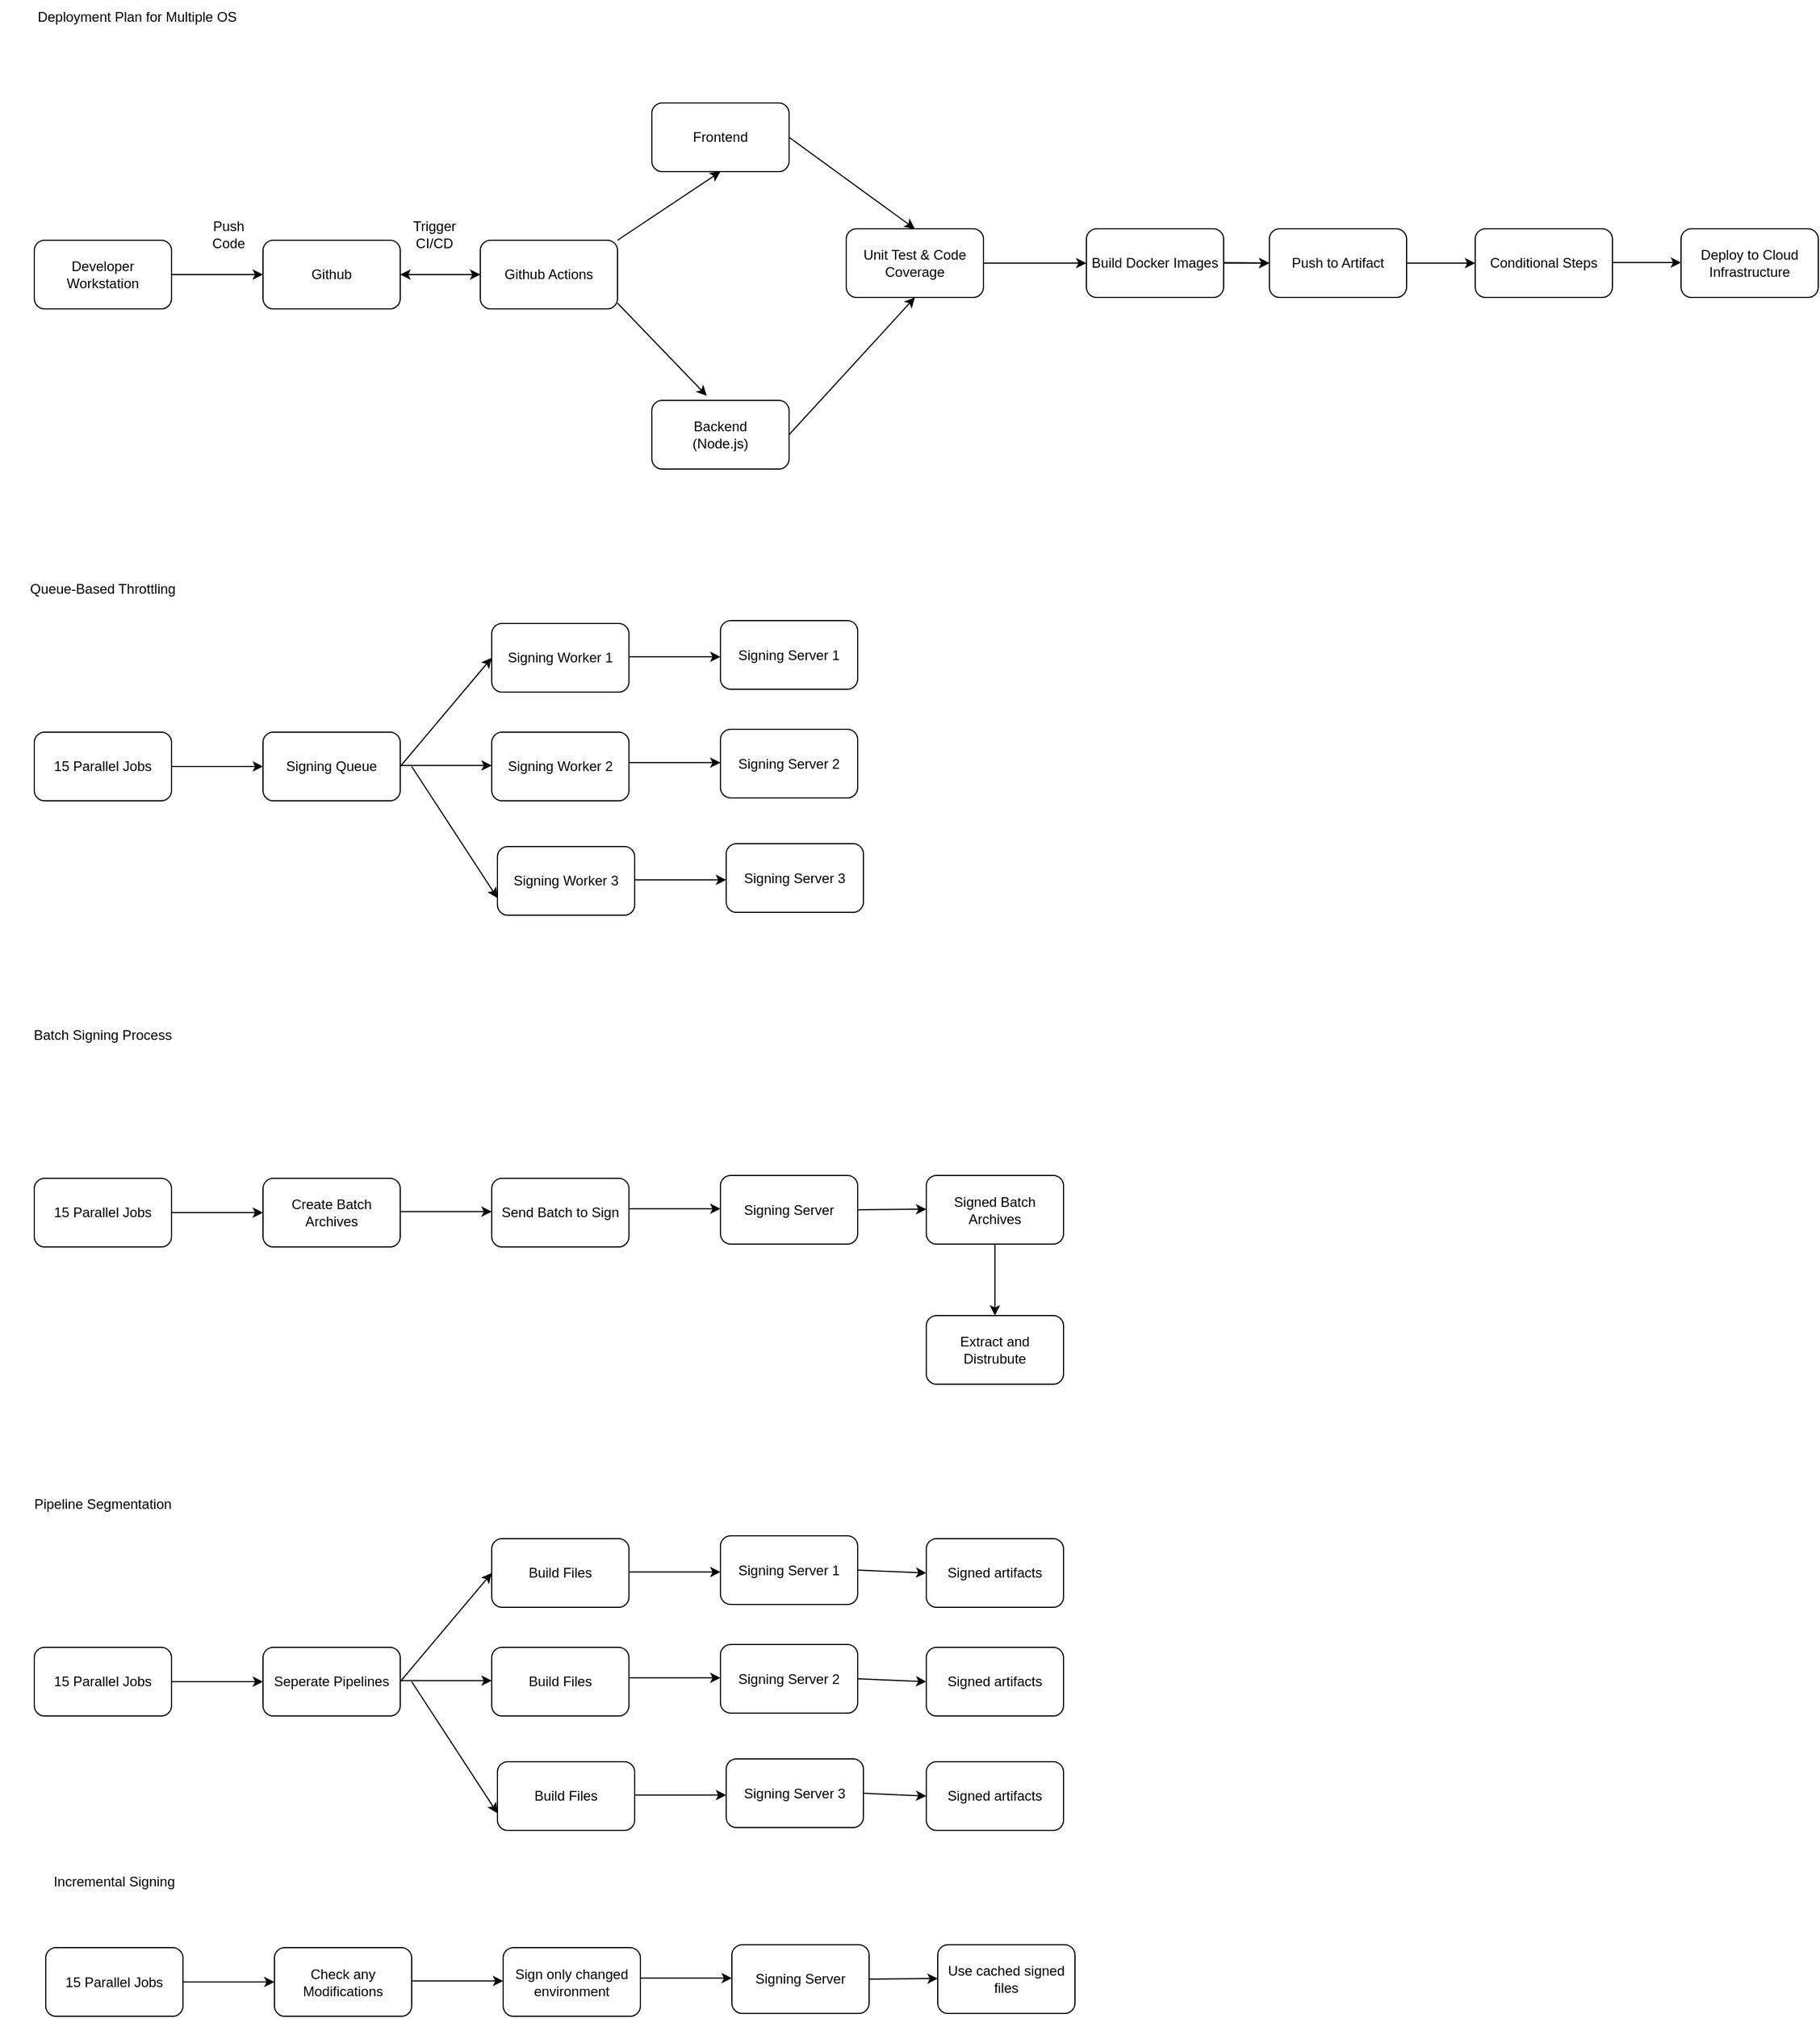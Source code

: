<mxfile version="24.7.14">
  <diagram name="Page-1" id="Ua3LVSzrzk0TPf5yYThH">
    <mxGraphModel dx="1587" dy="519" grid="1" gridSize="10" guides="1" tooltips="1" connect="1" arrows="1" fold="1" page="1" pageScale="1" pageWidth="850" pageHeight="1100" math="0" shadow="0">
      <root>
        <mxCell id="0" />
        <mxCell id="1" parent="0" />
        <mxCell id="NQibRxcGuDrQJBtcCt0Y-1" value="Developer Workstation" style="rounded=1;whiteSpace=wrap;html=1;" vertex="1" parent="1">
          <mxGeometry x="-40" y="260" width="120" height="60" as="geometry" />
        </mxCell>
        <mxCell id="NQibRxcGuDrQJBtcCt0Y-2" value="Github" style="rounded=1;whiteSpace=wrap;html=1;" vertex="1" parent="1">
          <mxGeometry x="160" y="260" width="120" height="60" as="geometry" />
        </mxCell>
        <mxCell id="NQibRxcGuDrQJBtcCt0Y-23" value="" style="edgeStyle=orthogonalEdgeStyle;rounded=0;orthogonalLoop=1;jettySize=auto;html=1;" edge="1" parent="1" source="NQibRxcGuDrQJBtcCt0Y-3" target="NQibRxcGuDrQJBtcCt0Y-2">
          <mxGeometry relative="1" as="geometry" />
        </mxCell>
        <mxCell id="NQibRxcGuDrQJBtcCt0Y-3" value="Github Actions" style="rounded=1;whiteSpace=wrap;html=1;" vertex="1" parent="1">
          <mxGeometry x="350" y="260" width="120" height="60" as="geometry" />
        </mxCell>
        <mxCell id="NQibRxcGuDrQJBtcCt0Y-5" value="Frontend" style="rounded=1;whiteSpace=wrap;html=1;" vertex="1" parent="1">
          <mxGeometry x="500" y="140" width="120" height="60" as="geometry" />
        </mxCell>
        <mxCell id="NQibRxcGuDrQJBtcCt0Y-6" value="Backend&lt;br&gt;(Node.js)" style="rounded=1;whiteSpace=wrap;html=1;" vertex="1" parent="1">
          <mxGeometry x="500" y="400" width="120" height="60" as="geometry" />
        </mxCell>
        <mxCell id="NQibRxcGuDrQJBtcCt0Y-7" value="" style="endArrow=classic;html=1;rounded=0;entryX=0.5;entryY=1;entryDx=0;entryDy=0;" edge="1" parent="1" target="NQibRxcGuDrQJBtcCt0Y-5">
          <mxGeometry width="50" height="50" relative="1" as="geometry">
            <mxPoint x="470" y="260" as="sourcePoint" />
            <mxPoint x="520" y="210" as="targetPoint" />
          </mxGeometry>
        </mxCell>
        <mxCell id="NQibRxcGuDrQJBtcCt0Y-8" value="" style="endArrow=classic;html=1;rounded=0;entryX=0.4;entryY=-0.067;entryDx=0;entryDy=0;entryPerimeter=0;" edge="1" parent="1" target="NQibRxcGuDrQJBtcCt0Y-6">
          <mxGeometry width="50" height="50" relative="1" as="geometry">
            <mxPoint x="470" y="315" as="sourcePoint" />
            <mxPoint x="520" y="265" as="targetPoint" />
          </mxGeometry>
        </mxCell>
        <mxCell id="NQibRxcGuDrQJBtcCt0Y-9" value="Unit Test &amp;amp; Code Coverage" style="rounded=1;whiteSpace=wrap;html=1;" vertex="1" parent="1">
          <mxGeometry x="670" y="250" width="120" height="60" as="geometry" />
        </mxCell>
        <mxCell id="NQibRxcGuDrQJBtcCt0Y-10" value="" style="endArrow=classic;html=1;rounded=0;exitX=1;exitY=0.5;exitDx=0;exitDy=0;entryX=0.5;entryY=0;entryDx=0;entryDy=0;" edge="1" parent="1" source="NQibRxcGuDrQJBtcCt0Y-5" target="NQibRxcGuDrQJBtcCt0Y-9">
          <mxGeometry width="50" height="50" relative="1" as="geometry">
            <mxPoint x="700" y="300" as="sourcePoint" />
            <mxPoint x="750" y="250" as="targetPoint" />
          </mxGeometry>
        </mxCell>
        <mxCell id="NQibRxcGuDrQJBtcCt0Y-11" value="" style="endArrow=classic;html=1;rounded=0;exitX=1;exitY=0.5;exitDx=0;exitDy=0;entryX=0.5;entryY=1;entryDx=0;entryDy=0;" edge="1" parent="1" source="NQibRxcGuDrQJBtcCt0Y-6" target="NQibRxcGuDrQJBtcCt0Y-9">
          <mxGeometry width="50" height="50" relative="1" as="geometry">
            <mxPoint x="630" y="180" as="sourcePoint" />
            <mxPoint x="740" y="260" as="targetPoint" />
          </mxGeometry>
        </mxCell>
        <mxCell id="NQibRxcGuDrQJBtcCt0Y-12" value="" style="endArrow=classic;html=1;rounded=0;" edge="1" parent="1">
          <mxGeometry width="50" height="50" relative="1" as="geometry">
            <mxPoint x="790" y="280" as="sourcePoint" />
            <mxPoint x="880" y="280" as="targetPoint" />
          </mxGeometry>
        </mxCell>
        <mxCell id="NQibRxcGuDrQJBtcCt0Y-20" value="" style="edgeStyle=orthogonalEdgeStyle;rounded=0;orthogonalLoop=1;jettySize=auto;html=1;" edge="1" parent="1" source="NQibRxcGuDrQJBtcCt0Y-13" target="NQibRxcGuDrQJBtcCt0Y-14">
          <mxGeometry relative="1" as="geometry" />
        </mxCell>
        <mxCell id="NQibRxcGuDrQJBtcCt0Y-13" value="Build Docker Images" style="rounded=1;whiteSpace=wrap;html=1;" vertex="1" parent="1">
          <mxGeometry x="880" y="250" width="120" height="60" as="geometry" />
        </mxCell>
        <mxCell id="NQibRxcGuDrQJBtcCt0Y-14" value="Push to Artifact" style="rounded=1;whiteSpace=wrap;html=1;" vertex="1" parent="1">
          <mxGeometry x="1040" y="250" width="120" height="60" as="geometry" />
        </mxCell>
        <mxCell id="NQibRxcGuDrQJBtcCt0Y-15" value="" style="endArrow=classic;html=1;rounded=0;" edge="1" parent="1">
          <mxGeometry width="50" height="50" relative="1" as="geometry">
            <mxPoint x="1160" y="280" as="sourcePoint" />
            <mxPoint x="1220" y="280" as="targetPoint" />
          </mxGeometry>
        </mxCell>
        <mxCell id="NQibRxcGuDrQJBtcCt0Y-16" value="Conditional Steps" style="rounded=1;whiteSpace=wrap;html=1;" vertex="1" parent="1">
          <mxGeometry x="1220" y="250" width="120" height="60" as="geometry" />
        </mxCell>
        <mxCell id="NQibRxcGuDrQJBtcCt0Y-17" value="Deploy to Cloud Infrastructure" style="rounded=1;whiteSpace=wrap;html=1;" vertex="1" parent="1">
          <mxGeometry x="1400" y="250" width="120" height="60" as="geometry" />
        </mxCell>
        <mxCell id="NQibRxcGuDrQJBtcCt0Y-18" value="" style="endArrow=classic;html=1;rounded=0;" edge="1" parent="1">
          <mxGeometry width="50" height="50" relative="1" as="geometry">
            <mxPoint x="1340" y="279.5" as="sourcePoint" />
            <mxPoint x="1400" y="279.5" as="targetPoint" />
          </mxGeometry>
        </mxCell>
        <mxCell id="NQibRxcGuDrQJBtcCt0Y-19" value="" style="endArrow=classic;html=1;rounded=0;" edge="1" parent="1">
          <mxGeometry width="50" height="50" relative="1" as="geometry">
            <mxPoint x="1000" y="279.5" as="sourcePoint" />
            <mxPoint x="1040" y="280" as="targetPoint" />
          </mxGeometry>
        </mxCell>
        <mxCell id="NQibRxcGuDrQJBtcCt0Y-21" value="" style="endArrow=classic;html=1;rounded=0;exitX=1;exitY=0.5;exitDx=0;exitDy=0;entryX=0;entryY=0.5;entryDx=0;entryDy=0;" edge="1" parent="1" source="NQibRxcGuDrQJBtcCt0Y-2" target="NQibRxcGuDrQJBtcCt0Y-3">
          <mxGeometry width="50" height="50" relative="1" as="geometry">
            <mxPoint x="350" y="350" as="sourcePoint" />
            <mxPoint x="390" y="350.5" as="targetPoint" />
          </mxGeometry>
        </mxCell>
        <mxCell id="NQibRxcGuDrQJBtcCt0Y-22" value="" style="endArrow=classic;html=1;rounded=0;exitX=1;exitY=0.5;exitDx=0;exitDy=0;" edge="1" parent="1" source="NQibRxcGuDrQJBtcCt0Y-1">
          <mxGeometry width="50" height="50" relative="1" as="geometry">
            <mxPoint x="320" y="300" as="sourcePoint" />
            <mxPoint x="160" y="290" as="targetPoint" />
          </mxGeometry>
        </mxCell>
        <mxCell id="NQibRxcGuDrQJBtcCt0Y-24" value="Push Code" style="text;strokeColor=none;align=center;fillColor=none;html=1;verticalAlign=middle;whiteSpace=wrap;rounded=0;" vertex="1" parent="1">
          <mxGeometry x="100" y="240" width="60" height="30" as="geometry" />
        </mxCell>
        <mxCell id="NQibRxcGuDrQJBtcCt0Y-27" value="Trigger CI/CD" style="text;strokeColor=none;align=center;fillColor=none;html=1;verticalAlign=middle;whiteSpace=wrap;rounded=0;" vertex="1" parent="1">
          <mxGeometry x="280" y="240" width="60" height="30" as="geometry" />
        </mxCell>
        <mxCell id="NQibRxcGuDrQJBtcCt0Y-28" value="Queue-Based Throttling" style="text;strokeColor=none;align=center;fillColor=none;html=1;verticalAlign=middle;whiteSpace=wrap;rounded=0;" vertex="1" parent="1">
          <mxGeometry x="-70" y="550" width="180" height="30" as="geometry" />
        </mxCell>
        <mxCell id="NQibRxcGuDrQJBtcCt0Y-29" value="Deployment Plan for Multiple OS" style="text;strokeColor=none;align=center;fillColor=none;html=1;verticalAlign=middle;whiteSpace=wrap;rounded=0;" vertex="1" parent="1">
          <mxGeometry x="-40" y="50" width="180" height="30" as="geometry" />
        </mxCell>
        <mxCell id="NQibRxcGuDrQJBtcCt0Y-30" value="15 Parallel Jobs" style="rounded=1;whiteSpace=wrap;html=1;" vertex="1" parent="1">
          <mxGeometry x="-40" y="690" width="120" height="60" as="geometry" />
        </mxCell>
        <mxCell id="NQibRxcGuDrQJBtcCt0Y-31" value="Signing Queue" style="rounded=1;whiteSpace=wrap;html=1;" vertex="1" parent="1">
          <mxGeometry x="160" y="690" width="120" height="60" as="geometry" />
        </mxCell>
        <mxCell id="NQibRxcGuDrQJBtcCt0Y-32" value="Signing Worker 1" style="rounded=1;whiteSpace=wrap;html=1;" vertex="1" parent="1">
          <mxGeometry x="360" y="595" width="120" height="60" as="geometry" />
        </mxCell>
        <mxCell id="NQibRxcGuDrQJBtcCt0Y-33" value="Signing Worker 2" style="rounded=1;whiteSpace=wrap;html=1;" vertex="1" parent="1">
          <mxGeometry x="360" y="690" width="120" height="60" as="geometry" />
        </mxCell>
        <mxCell id="NQibRxcGuDrQJBtcCt0Y-34" value="Signing Worker 3" style="rounded=1;whiteSpace=wrap;html=1;" vertex="1" parent="1">
          <mxGeometry x="365" y="790" width="120" height="60" as="geometry" />
        </mxCell>
        <mxCell id="NQibRxcGuDrQJBtcCt0Y-35" value="" style="endArrow=classic;html=1;rounded=0;entryX=0;entryY=0.5;entryDx=0;entryDy=0;" edge="1" parent="1" target="NQibRxcGuDrQJBtcCt0Y-31">
          <mxGeometry width="50" height="50" relative="1" as="geometry">
            <mxPoint x="80" y="720" as="sourcePoint" />
            <mxPoint x="130" y="670" as="targetPoint" />
          </mxGeometry>
        </mxCell>
        <mxCell id="NQibRxcGuDrQJBtcCt0Y-36" value="" style="endArrow=classic;html=1;rounded=0;entryX=0;entryY=0.5;entryDx=0;entryDy=0;" edge="1" parent="1">
          <mxGeometry width="50" height="50" relative="1" as="geometry">
            <mxPoint x="280" y="719.17" as="sourcePoint" />
            <mxPoint x="360" y="719.17" as="targetPoint" />
          </mxGeometry>
        </mxCell>
        <mxCell id="NQibRxcGuDrQJBtcCt0Y-37" value="" style="endArrow=classic;html=1;rounded=0;entryX=0;entryY=0.5;entryDx=0;entryDy=0;exitX=1;exitY=0.5;exitDx=0;exitDy=0;" edge="1" parent="1" source="NQibRxcGuDrQJBtcCt0Y-31" target="NQibRxcGuDrQJBtcCt0Y-32">
          <mxGeometry width="50" height="50" relative="1" as="geometry">
            <mxPoint x="280" y="690" as="sourcePoint" />
            <mxPoint x="360" y="690" as="targetPoint" />
          </mxGeometry>
        </mxCell>
        <mxCell id="NQibRxcGuDrQJBtcCt0Y-38" value="" style="endArrow=classic;html=1;rounded=0;entryX=0;entryY=0.75;entryDx=0;entryDy=0;" edge="1" parent="1" target="NQibRxcGuDrQJBtcCt0Y-34">
          <mxGeometry width="50" height="50" relative="1" as="geometry">
            <mxPoint x="290" y="720" as="sourcePoint" />
            <mxPoint x="370" y="635" as="targetPoint" />
          </mxGeometry>
        </mxCell>
        <mxCell id="NQibRxcGuDrQJBtcCt0Y-39" value="Signing Server 1" style="rounded=1;whiteSpace=wrap;html=1;" vertex="1" parent="1">
          <mxGeometry x="560" y="592.5" width="120" height="60" as="geometry" />
        </mxCell>
        <mxCell id="NQibRxcGuDrQJBtcCt0Y-40" value="Signing Server 2" style="rounded=1;whiteSpace=wrap;html=1;" vertex="1" parent="1">
          <mxGeometry x="560" y="687.5" width="120" height="60" as="geometry" />
        </mxCell>
        <mxCell id="NQibRxcGuDrQJBtcCt0Y-41" value="Signing Server 3" style="rounded=1;whiteSpace=wrap;html=1;" vertex="1" parent="1">
          <mxGeometry x="565" y="787.5" width="120" height="60" as="geometry" />
        </mxCell>
        <mxCell id="NQibRxcGuDrQJBtcCt0Y-42" value="" style="endArrow=classic;html=1;rounded=0;entryX=0;entryY=0.5;entryDx=0;entryDy=0;" edge="1" parent="1">
          <mxGeometry width="50" height="50" relative="1" as="geometry">
            <mxPoint x="480" y="624.17" as="sourcePoint" />
            <mxPoint x="560" y="624.17" as="targetPoint" />
          </mxGeometry>
        </mxCell>
        <mxCell id="NQibRxcGuDrQJBtcCt0Y-43" value="" style="endArrow=classic;html=1;rounded=0;entryX=0;entryY=0.5;entryDx=0;entryDy=0;" edge="1" parent="1">
          <mxGeometry width="50" height="50" relative="1" as="geometry">
            <mxPoint x="480" y="716.67" as="sourcePoint" />
            <mxPoint x="560" y="716.67" as="targetPoint" />
          </mxGeometry>
        </mxCell>
        <mxCell id="NQibRxcGuDrQJBtcCt0Y-44" value="" style="endArrow=classic;html=1;rounded=0;entryX=0;entryY=0.5;entryDx=0;entryDy=0;" edge="1" parent="1">
          <mxGeometry width="50" height="50" relative="1" as="geometry">
            <mxPoint x="485" y="819.17" as="sourcePoint" />
            <mxPoint x="565" y="819.17" as="targetPoint" />
          </mxGeometry>
        </mxCell>
        <mxCell id="NQibRxcGuDrQJBtcCt0Y-45" value="Batch Signing Process" style="text;strokeColor=none;align=center;fillColor=none;html=1;verticalAlign=middle;whiteSpace=wrap;rounded=0;" vertex="1" parent="1">
          <mxGeometry x="-70" y="940" width="180" height="30" as="geometry" />
        </mxCell>
        <mxCell id="NQibRxcGuDrQJBtcCt0Y-46" value="15 Parallel Jobs" style="rounded=1;whiteSpace=wrap;html=1;" vertex="1" parent="1">
          <mxGeometry x="-40" y="1080" width="120" height="60" as="geometry" />
        </mxCell>
        <mxCell id="NQibRxcGuDrQJBtcCt0Y-47" value="Create Batch Archives" style="rounded=1;whiteSpace=wrap;html=1;" vertex="1" parent="1">
          <mxGeometry x="160" y="1080" width="120" height="60" as="geometry" />
        </mxCell>
        <mxCell id="NQibRxcGuDrQJBtcCt0Y-49" value="Send Batch to Sign" style="rounded=1;whiteSpace=wrap;html=1;" vertex="1" parent="1">
          <mxGeometry x="360" y="1080" width="120" height="60" as="geometry" />
        </mxCell>
        <mxCell id="NQibRxcGuDrQJBtcCt0Y-51" value="" style="endArrow=classic;html=1;rounded=0;entryX=0;entryY=0.5;entryDx=0;entryDy=0;" edge="1" parent="1" target="NQibRxcGuDrQJBtcCt0Y-47">
          <mxGeometry width="50" height="50" relative="1" as="geometry">
            <mxPoint x="80" y="1110" as="sourcePoint" />
            <mxPoint x="130" y="1060" as="targetPoint" />
          </mxGeometry>
        </mxCell>
        <mxCell id="NQibRxcGuDrQJBtcCt0Y-52" value="" style="endArrow=classic;html=1;rounded=0;entryX=0;entryY=0.5;entryDx=0;entryDy=0;" edge="1" parent="1">
          <mxGeometry width="50" height="50" relative="1" as="geometry">
            <mxPoint x="280" y="1109.17" as="sourcePoint" />
            <mxPoint x="360" y="1109.17" as="targetPoint" />
          </mxGeometry>
        </mxCell>
        <mxCell id="NQibRxcGuDrQJBtcCt0Y-56" value="Signing Server" style="rounded=1;whiteSpace=wrap;html=1;" vertex="1" parent="1">
          <mxGeometry x="560" y="1077.5" width="120" height="60" as="geometry" />
        </mxCell>
        <mxCell id="NQibRxcGuDrQJBtcCt0Y-59" value="" style="endArrow=classic;html=1;rounded=0;entryX=0;entryY=0.5;entryDx=0;entryDy=0;" edge="1" parent="1">
          <mxGeometry width="50" height="50" relative="1" as="geometry">
            <mxPoint x="480" y="1106.67" as="sourcePoint" />
            <mxPoint x="560" y="1106.67" as="targetPoint" />
          </mxGeometry>
        </mxCell>
        <mxCell id="NQibRxcGuDrQJBtcCt0Y-77" value="Signed Batch Archives" style="rounded=1;whiteSpace=wrap;html=1;" vertex="1" parent="1">
          <mxGeometry x="740" y="1077.5" width="120" height="60" as="geometry" />
        </mxCell>
        <mxCell id="NQibRxcGuDrQJBtcCt0Y-78" value="Extract and Distrubute" style="rounded=1;whiteSpace=wrap;html=1;" vertex="1" parent="1">
          <mxGeometry x="740" y="1200" width="120" height="60" as="geometry" />
        </mxCell>
        <mxCell id="NQibRxcGuDrQJBtcCt0Y-79" value="" style="endArrow=classic;html=1;rounded=0;exitX=1;exitY=0.5;exitDx=0;exitDy=0;" edge="1" parent="1" source="NQibRxcGuDrQJBtcCt0Y-56">
          <mxGeometry width="50" height="50" relative="1" as="geometry">
            <mxPoint x="685" y="1106.67" as="sourcePoint" />
            <mxPoint x="740" y="1107" as="targetPoint" />
          </mxGeometry>
        </mxCell>
        <mxCell id="NQibRxcGuDrQJBtcCt0Y-80" value="" style="endArrow=classic;html=1;rounded=0;exitX=0.5;exitY=1;exitDx=0;exitDy=0;" edge="1" parent="1" source="NQibRxcGuDrQJBtcCt0Y-77" target="NQibRxcGuDrQJBtcCt0Y-78">
          <mxGeometry width="50" height="50" relative="1" as="geometry">
            <mxPoint x="690" y="1118" as="sourcePoint" />
            <mxPoint x="750" y="1117" as="targetPoint" />
          </mxGeometry>
        </mxCell>
        <mxCell id="NQibRxcGuDrQJBtcCt0Y-97" value="Pipeline Segmentation" style="text;strokeColor=none;align=center;fillColor=none;html=1;verticalAlign=middle;whiteSpace=wrap;rounded=0;" vertex="1" parent="1">
          <mxGeometry x="-70" y="1350" width="180" height="30" as="geometry" />
        </mxCell>
        <mxCell id="NQibRxcGuDrQJBtcCt0Y-98" value="15 Parallel Jobs" style="rounded=1;whiteSpace=wrap;html=1;" vertex="1" parent="1">
          <mxGeometry x="-40" y="1490" width="120" height="60" as="geometry" />
        </mxCell>
        <mxCell id="NQibRxcGuDrQJBtcCt0Y-99" value="Seperate Pipelines" style="rounded=1;whiteSpace=wrap;html=1;" vertex="1" parent="1">
          <mxGeometry x="160" y="1490" width="120" height="60" as="geometry" />
        </mxCell>
        <mxCell id="NQibRxcGuDrQJBtcCt0Y-100" value="Build Files" style="rounded=1;whiteSpace=wrap;html=1;" vertex="1" parent="1">
          <mxGeometry x="360" y="1395" width="120" height="60" as="geometry" />
        </mxCell>
        <mxCell id="NQibRxcGuDrQJBtcCt0Y-101" value="Build Files" style="rounded=1;whiteSpace=wrap;html=1;" vertex="1" parent="1">
          <mxGeometry x="360" y="1490" width="120" height="60" as="geometry" />
        </mxCell>
        <mxCell id="NQibRxcGuDrQJBtcCt0Y-102" value="Build Files" style="rounded=1;whiteSpace=wrap;html=1;" vertex="1" parent="1">
          <mxGeometry x="365" y="1590" width="120" height="60" as="geometry" />
        </mxCell>
        <mxCell id="NQibRxcGuDrQJBtcCt0Y-103" value="" style="endArrow=classic;html=1;rounded=0;entryX=0;entryY=0.5;entryDx=0;entryDy=0;" edge="1" parent="1" target="NQibRxcGuDrQJBtcCt0Y-99">
          <mxGeometry width="50" height="50" relative="1" as="geometry">
            <mxPoint x="80" y="1520" as="sourcePoint" />
            <mxPoint x="130" y="1470" as="targetPoint" />
          </mxGeometry>
        </mxCell>
        <mxCell id="NQibRxcGuDrQJBtcCt0Y-104" value="" style="endArrow=classic;html=1;rounded=0;entryX=0;entryY=0.5;entryDx=0;entryDy=0;" edge="1" parent="1">
          <mxGeometry width="50" height="50" relative="1" as="geometry">
            <mxPoint x="280" y="1519.17" as="sourcePoint" />
            <mxPoint x="360" y="1519.17" as="targetPoint" />
          </mxGeometry>
        </mxCell>
        <mxCell id="NQibRxcGuDrQJBtcCt0Y-105" value="" style="endArrow=classic;html=1;rounded=0;entryX=0;entryY=0.5;entryDx=0;entryDy=0;exitX=1;exitY=0.5;exitDx=0;exitDy=0;" edge="1" parent="1" source="NQibRxcGuDrQJBtcCt0Y-99" target="NQibRxcGuDrQJBtcCt0Y-100">
          <mxGeometry width="50" height="50" relative="1" as="geometry">
            <mxPoint x="280" y="1490" as="sourcePoint" />
            <mxPoint x="360" y="1490" as="targetPoint" />
          </mxGeometry>
        </mxCell>
        <mxCell id="NQibRxcGuDrQJBtcCt0Y-106" value="" style="endArrow=classic;html=1;rounded=0;entryX=0;entryY=0.75;entryDx=0;entryDy=0;" edge="1" parent="1" target="NQibRxcGuDrQJBtcCt0Y-102">
          <mxGeometry width="50" height="50" relative="1" as="geometry">
            <mxPoint x="290" y="1520" as="sourcePoint" />
            <mxPoint x="370" y="1435" as="targetPoint" />
          </mxGeometry>
        </mxCell>
        <mxCell id="NQibRxcGuDrQJBtcCt0Y-107" value="Signing Server 1" style="rounded=1;whiteSpace=wrap;html=1;" vertex="1" parent="1">
          <mxGeometry x="560" y="1392.5" width="120" height="60" as="geometry" />
        </mxCell>
        <mxCell id="NQibRxcGuDrQJBtcCt0Y-108" value="Signing Server 2" style="rounded=1;whiteSpace=wrap;html=1;" vertex="1" parent="1">
          <mxGeometry x="560" y="1487.5" width="120" height="60" as="geometry" />
        </mxCell>
        <mxCell id="NQibRxcGuDrQJBtcCt0Y-109" value="Signing Server 3" style="rounded=1;whiteSpace=wrap;html=1;" vertex="1" parent="1">
          <mxGeometry x="565" y="1587.5" width="120" height="60" as="geometry" />
        </mxCell>
        <mxCell id="NQibRxcGuDrQJBtcCt0Y-110" value="" style="endArrow=classic;html=1;rounded=0;entryX=0;entryY=0.5;entryDx=0;entryDy=0;" edge="1" parent="1">
          <mxGeometry width="50" height="50" relative="1" as="geometry">
            <mxPoint x="480" y="1424.17" as="sourcePoint" />
            <mxPoint x="560" y="1424.17" as="targetPoint" />
          </mxGeometry>
        </mxCell>
        <mxCell id="NQibRxcGuDrQJBtcCt0Y-111" value="" style="endArrow=classic;html=1;rounded=0;entryX=0;entryY=0.5;entryDx=0;entryDy=0;" edge="1" parent="1">
          <mxGeometry width="50" height="50" relative="1" as="geometry">
            <mxPoint x="480" y="1516.67" as="sourcePoint" />
            <mxPoint x="560" y="1516.67" as="targetPoint" />
          </mxGeometry>
        </mxCell>
        <mxCell id="NQibRxcGuDrQJBtcCt0Y-112" value="" style="endArrow=classic;html=1;rounded=0;entryX=0;entryY=0.5;entryDx=0;entryDy=0;" edge="1" parent="1">
          <mxGeometry width="50" height="50" relative="1" as="geometry">
            <mxPoint x="485" y="1619.17" as="sourcePoint" />
            <mxPoint x="565" y="1619.17" as="targetPoint" />
          </mxGeometry>
        </mxCell>
        <mxCell id="NQibRxcGuDrQJBtcCt0Y-113" value="Signed artifacts" style="rounded=1;whiteSpace=wrap;html=1;" vertex="1" parent="1">
          <mxGeometry x="740" y="1395" width="120" height="60" as="geometry" />
        </mxCell>
        <mxCell id="NQibRxcGuDrQJBtcCt0Y-114" value="Signed artifacts" style="rounded=1;whiteSpace=wrap;html=1;" vertex="1" parent="1">
          <mxGeometry x="740" y="1490" width="120" height="60" as="geometry" />
        </mxCell>
        <mxCell id="NQibRxcGuDrQJBtcCt0Y-115" value="Signed artifacts" style="rounded=1;whiteSpace=wrap;html=1;" vertex="1" parent="1">
          <mxGeometry x="740" y="1590" width="120" height="60" as="geometry" />
        </mxCell>
        <mxCell id="NQibRxcGuDrQJBtcCt0Y-116" value="" style="endArrow=classic;html=1;rounded=0;entryX=0;entryY=0.5;entryDx=0;entryDy=0;exitX=1;exitY=0.5;exitDx=0;exitDy=0;" edge="1" parent="1" source="NQibRxcGuDrQJBtcCt0Y-107" target="NQibRxcGuDrQJBtcCt0Y-113">
          <mxGeometry width="50" height="50" relative="1" as="geometry">
            <mxPoint x="490" y="1434.17" as="sourcePoint" />
            <mxPoint x="570" y="1434.17" as="targetPoint" />
          </mxGeometry>
        </mxCell>
        <mxCell id="NQibRxcGuDrQJBtcCt0Y-117" value="" style="endArrow=classic;html=1;rounded=0;entryX=0;entryY=0.5;entryDx=0;entryDy=0;exitX=1;exitY=0.5;exitDx=0;exitDy=0;" edge="1" parent="1" source="NQibRxcGuDrQJBtcCt0Y-108" target="NQibRxcGuDrQJBtcCt0Y-114">
          <mxGeometry width="50" height="50" relative="1" as="geometry">
            <mxPoint x="690" y="1433" as="sourcePoint" />
            <mxPoint x="750" y="1435" as="targetPoint" />
          </mxGeometry>
        </mxCell>
        <mxCell id="NQibRxcGuDrQJBtcCt0Y-118" value="" style="endArrow=classic;html=1;rounded=0;entryX=0;entryY=0.5;entryDx=0;entryDy=0;exitX=1;exitY=0.5;exitDx=0;exitDy=0;" edge="1" parent="1" source="NQibRxcGuDrQJBtcCt0Y-109" target="NQibRxcGuDrQJBtcCt0Y-115">
          <mxGeometry width="50" height="50" relative="1" as="geometry">
            <mxPoint x="690" y="1528" as="sourcePoint" />
            <mxPoint x="750" y="1530" as="targetPoint" />
          </mxGeometry>
        </mxCell>
        <mxCell id="NQibRxcGuDrQJBtcCt0Y-119" value="15 Parallel Jobs" style="rounded=1;whiteSpace=wrap;html=1;" vertex="1" parent="1">
          <mxGeometry x="-30" y="1752.5" width="120" height="60" as="geometry" />
        </mxCell>
        <mxCell id="NQibRxcGuDrQJBtcCt0Y-120" value="Check any Modifications" style="rounded=1;whiteSpace=wrap;html=1;" vertex="1" parent="1">
          <mxGeometry x="170" y="1752.5" width="120" height="60" as="geometry" />
        </mxCell>
        <mxCell id="NQibRxcGuDrQJBtcCt0Y-121" value="Sign only changed environment" style="rounded=1;whiteSpace=wrap;html=1;" vertex="1" parent="1">
          <mxGeometry x="370" y="1752.5" width="120" height="60" as="geometry" />
        </mxCell>
        <mxCell id="NQibRxcGuDrQJBtcCt0Y-122" value="" style="endArrow=classic;html=1;rounded=0;entryX=0;entryY=0.5;entryDx=0;entryDy=0;" edge="1" parent="1" target="NQibRxcGuDrQJBtcCt0Y-120">
          <mxGeometry width="50" height="50" relative="1" as="geometry">
            <mxPoint x="90" y="1782.5" as="sourcePoint" />
            <mxPoint x="140" y="1732.5" as="targetPoint" />
          </mxGeometry>
        </mxCell>
        <mxCell id="NQibRxcGuDrQJBtcCt0Y-123" value="" style="endArrow=classic;html=1;rounded=0;entryX=0;entryY=0.5;entryDx=0;entryDy=0;" edge="1" parent="1">
          <mxGeometry width="50" height="50" relative="1" as="geometry">
            <mxPoint x="290" y="1781.67" as="sourcePoint" />
            <mxPoint x="370" y="1781.67" as="targetPoint" />
          </mxGeometry>
        </mxCell>
        <mxCell id="NQibRxcGuDrQJBtcCt0Y-124" value="Signing Server" style="rounded=1;whiteSpace=wrap;html=1;" vertex="1" parent="1">
          <mxGeometry x="570" y="1750" width="120" height="60" as="geometry" />
        </mxCell>
        <mxCell id="NQibRxcGuDrQJBtcCt0Y-125" value="" style="endArrow=classic;html=1;rounded=0;entryX=0;entryY=0.5;entryDx=0;entryDy=0;" edge="1" parent="1">
          <mxGeometry width="50" height="50" relative="1" as="geometry">
            <mxPoint x="490" y="1779.17" as="sourcePoint" />
            <mxPoint x="570" y="1779.17" as="targetPoint" />
          </mxGeometry>
        </mxCell>
        <mxCell id="NQibRxcGuDrQJBtcCt0Y-126" value="Use cached signed files" style="rounded=1;whiteSpace=wrap;html=1;" vertex="1" parent="1">
          <mxGeometry x="750" y="1750" width="120" height="60" as="geometry" />
        </mxCell>
        <mxCell id="NQibRxcGuDrQJBtcCt0Y-128" value="" style="endArrow=classic;html=1;rounded=0;exitX=1;exitY=0.5;exitDx=0;exitDy=0;" edge="1" parent="1" source="NQibRxcGuDrQJBtcCt0Y-124">
          <mxGeometry width="50" height="50" relative="1" as="geometry">
            <mxPoint x="695" y="1779.17" as="sourcePoint" />
            <mxPoint x="750" y="1779.5" as="targetPoint" />
          </mxGeometry>
        </mxCell>
        <mxCell id="NQibRxcGuDrQJBtcCt0Y-130" value="Incremental Signing" style="text;strokeColor=none;align=center;fillColor=none;html=1;verticalAlign=middle;whiteSpace=wrap;rounded=0;" vertex="1" parent="1">
          <mxGeometry x="-60" y="1680" width="180" height="30" as="geometry" />
        </mxCell>
      </root>
    </mxGraphModel>
  </diagram>
</mxfile>
